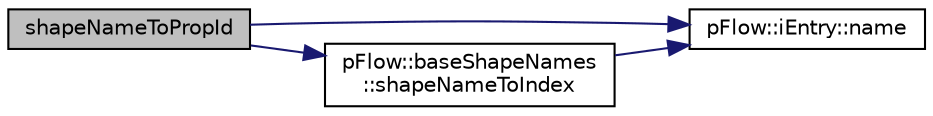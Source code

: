 digraph "shapeNameToPropId"
{
 // LATEX_PDF_SIZE
  edge [fontname="Helvetica",fontsize="10",labelfontname="Helvetica",labelfontsize="10"];
  node [fontname="Helvetica",fontsize="10",shape=record];
  rankdir="LR";
  Node1 [label="shapeNameToPropId",height=0.2,width=0.4,color="black", fillcolor="grey75", style="filled", fontcolor="black",tooltip=" "];
  Node1 -> Node2 [color="midnightblue",fontsize="10",style="solid",fontname="Helvetica"];
  Node2 [label="pFlow::iEntry::name",height=0.2,width=0.4,color="black", fillcolor="white", style="filled",URL="$classpFlow_1_1iEntry.html#a73572f70de721e7793f801ae26c5a6c5",tooltip="name/keyword of entry"];
  Node1 -> Node3 [color="midnightblue",fontsize="10",style="solid",fontname="Helvetica"];
  Node3 [label="pFlow::baseShapeNames\l::shapeNameToIndex",height=0.2,width=0.4,color="black", fillcolor="white", style="filled",URL="$classpFlow_1_1baseShapeNames.html#a8219dc28eff3bd3deedfe241bf25cd5c",tooltip=" "];
  Node3 -> Node2 [color="midnightblue",fontsize="10",style="solid",fontname="Helvetica"];
}
